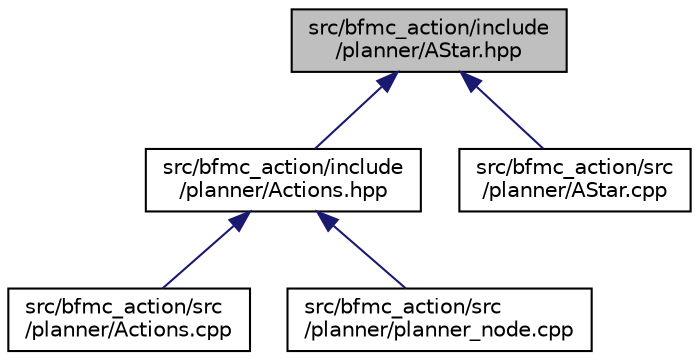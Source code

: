 digraph "src/bfmc_action/include/planner/AStar.hpp"
{
 // LATEX_PDF_SIZE
  edge [fontname="Helvetica",fontsize="10",labelfontname="Helvetica",labelfontsize="10"];
  node [fontname="Helvetica",fontsize="10",shape=record];
  Node1 [label="src/bfmc_action/include\l/planner/AStar.hpp",height=0.2,width=0.4,color="black", fillcolor="grey75", style="filled", fontcolor="black",tooltip="The header file for the AStar algorithm used in the BFMC 2023."];
  Node1 -> Node2 [dir="back",color="midnightblue",fontsize="10",style="solid",fontname="Helvetica"];
  Node2 [label="src/bfmc_action/include\l/planner/Actions.hpp",height=0.2,width=0.4,color="black", fillcolor="white", style="filled",URL="$_actions_8hpp.html",tooltip="The header file for actions used in the BFMC 2023."];
  Node2 -> Node3 [dir="back",color="midnightblue",fontsize="10",style="solid",fontname="Helvetica"];
  Node3 [label="src/bfmc_action/src\l/planner/Actions.cpp",height=0.2,width=0.4,color="black", fillcolor="white", style="filled",URL="$_actions_8cpp.html",tooltip="The file implements actions used in the BFMC 2023."];
  Node2 -> Node4 [dir="back",color="midnightblue",fontsize="10",style="solid",fontname="Helvetica"];
  Node4 [label="src/bfmc_action/src\l/planner/planner_node.cpp",height=0.2,width=0.4,color="black", fillcolor="white", style="filled",URL="$planner__node_8cpp.html",tooltip="This file manages the Environment, Action and Command classes and is responsible for the behavior pla..."];
  Node1 -> Node5 [dir="back",color="midnightblue",fontsize="10",style="solid",fontname="Helvetica"];
  Node5 [label="src/bfmc_action/src\l/planner/AStar.cpp",height=0.2,width=0.4,color="black", fillcolor="white", style="filled",URL="$_a_star_8cpp.html",tooltip="The file implements the AStar algorithm used in the BFMC 2023."];
}
